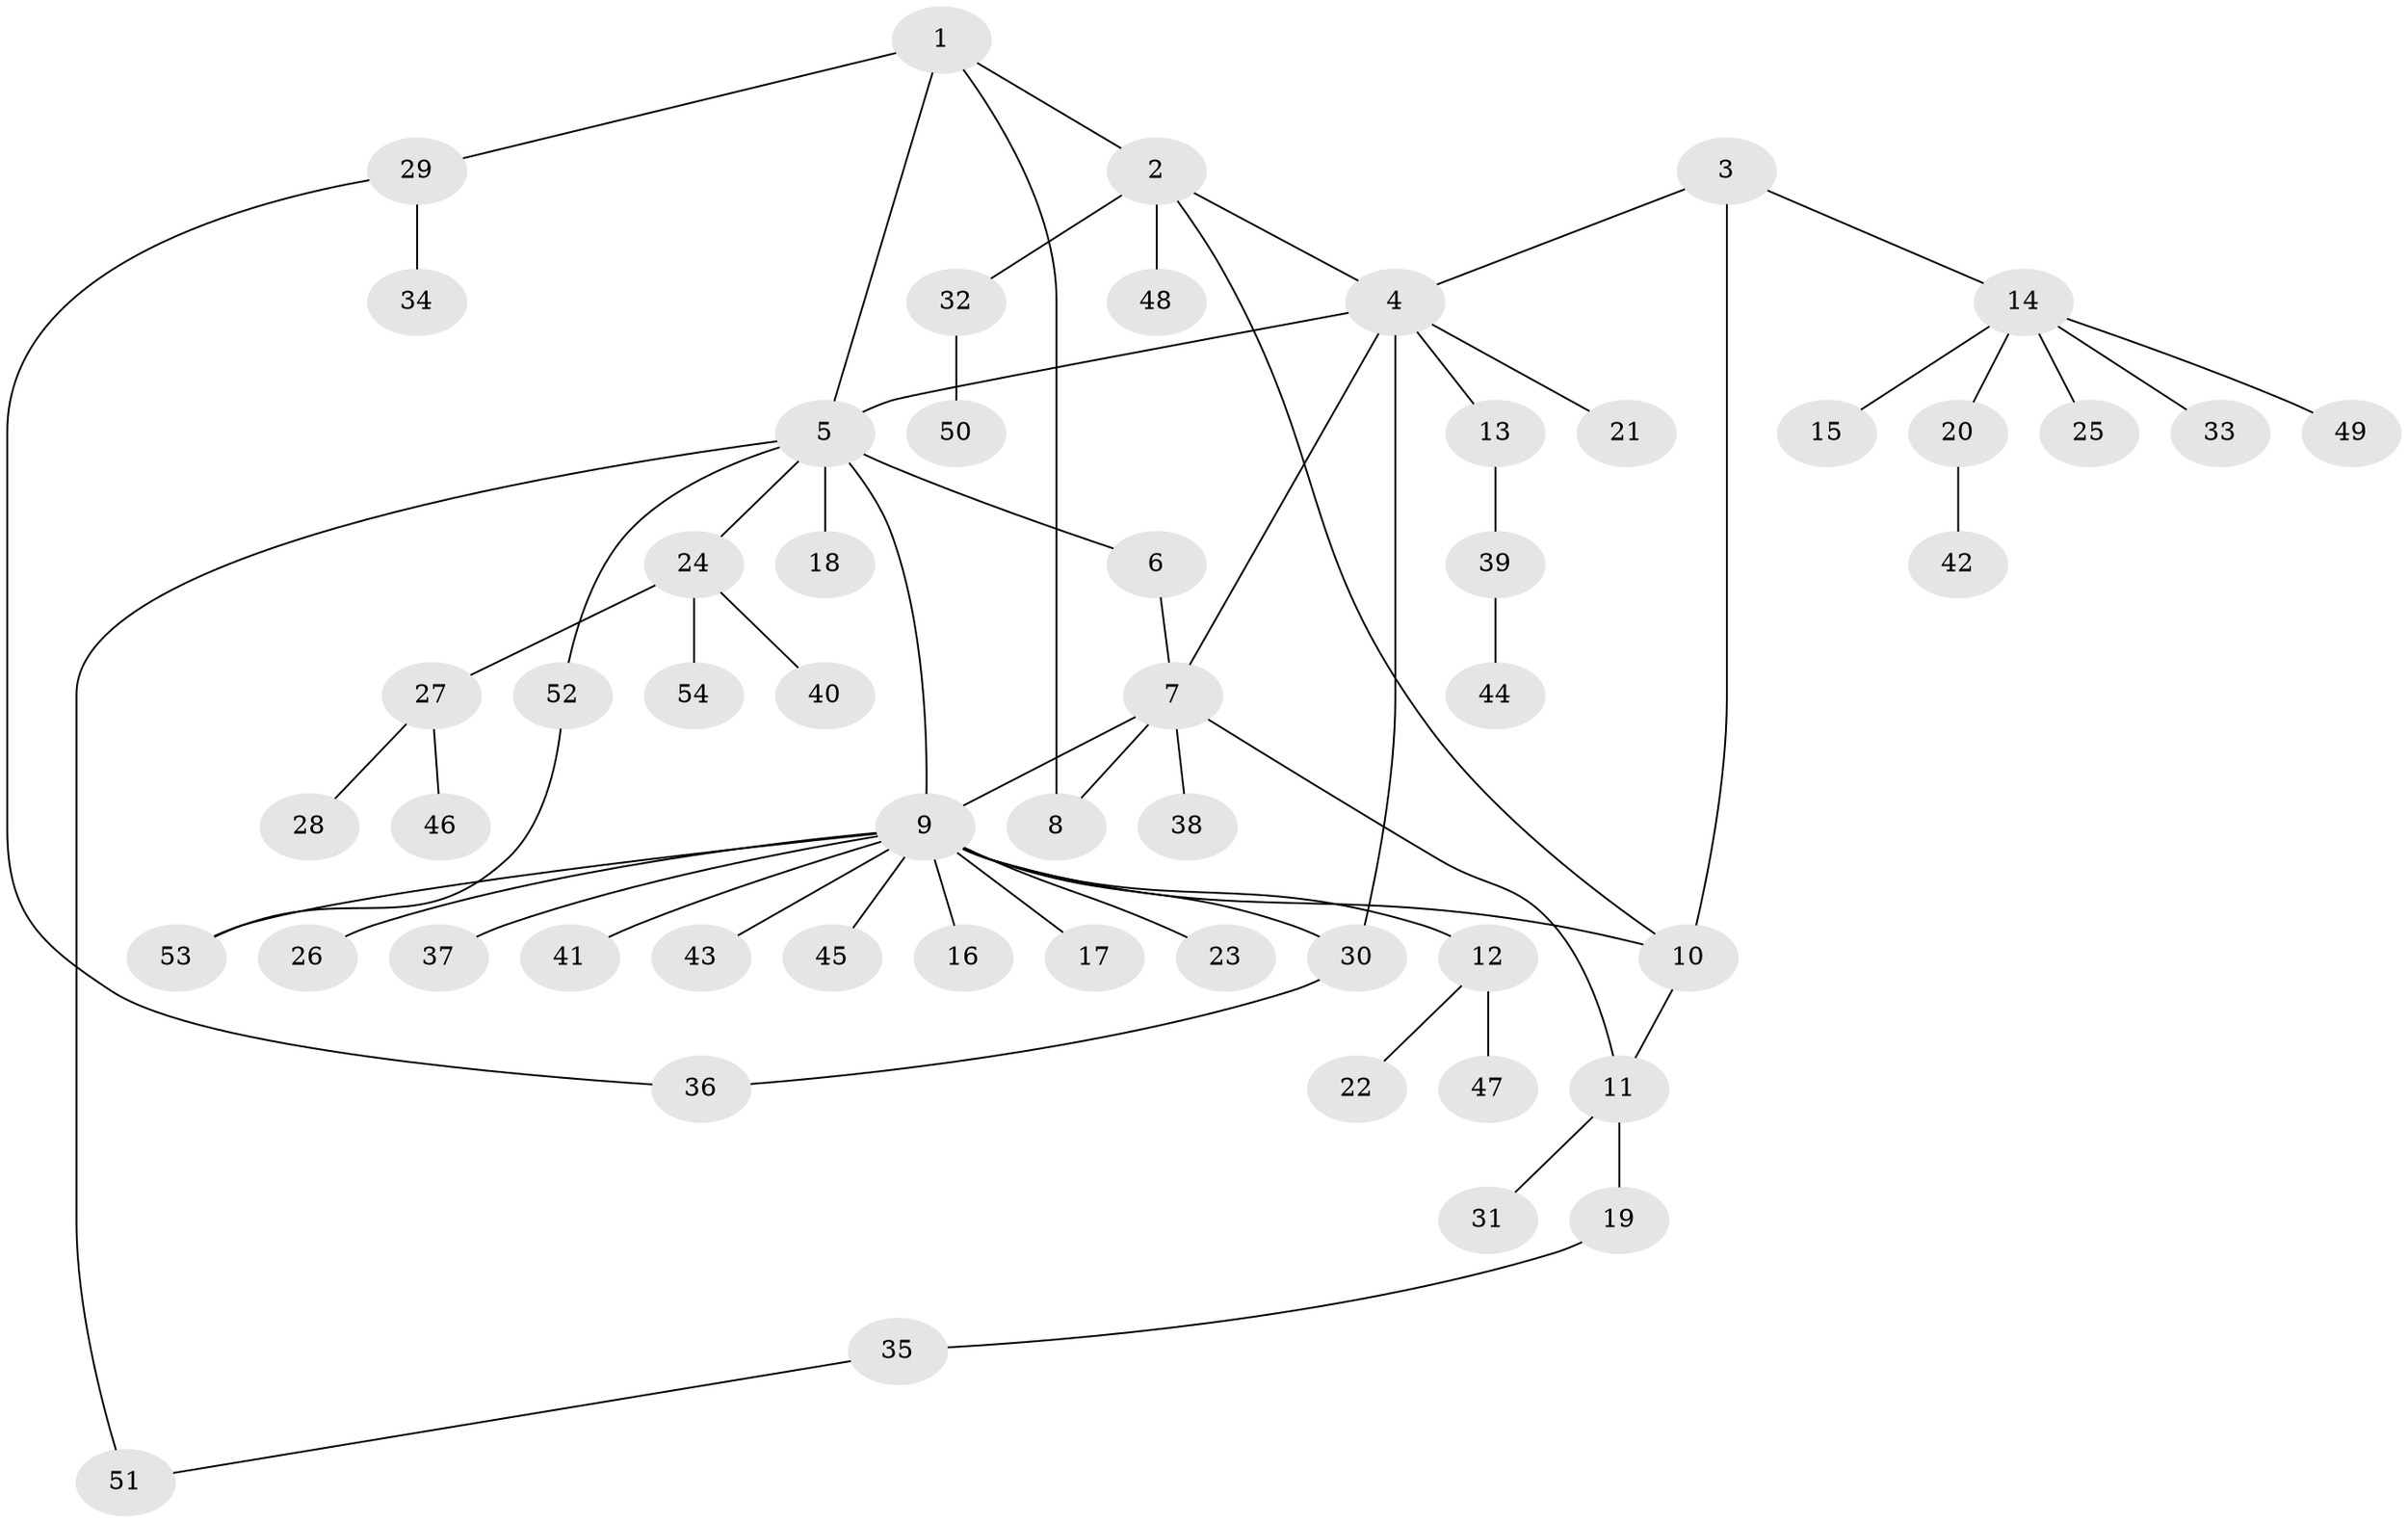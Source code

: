 // Generated by graph-tools (version 1.1) at 2025/26/03/09/25 03:26:38]
// undirected, 54 vertices, 64 edges
graph export_dot {
graph [start="1"]
  node [color=gray90,style=filled];
  1;
  2;
  3;
  4;
  5;
  6;
  7;
  8;
  9;
  10;
  11;
  12;
  13;
  14;
  15;
  16;
  17;
  18;
  19;
  20;
  21;
  22;
  23;
  24;
  25;
  26;
  27;
  28;
  29;
  30;
  31;
  32;
  33;
  34;
  35;
  36;
  37;
  38;
  39;
  40;
  41;
  42;
  43;
  44;
  45;
  46;
  47;
  48;
  49;
  50;
  51;
  52;
  53;
  54;
  1 -- 2;
  1 -- 5;
  1 -- 8;
  1 -- 29;
  2 -- 4;
  2 -- 10;
  2 -- 32;
  2 -- 48;
  3 -- 4;
  3 -- 10;
  3 -- 14;
  4 -- 5;
  4 -- 7;
  4 -- 13;
  4 -- 21;
  4 -- 30;
  5 -- 6;
  5 -- 9;
  5 -- 18;
  5 -- 24;
  5 -- 51;
  5 -- 52;
  6 -- 7;
  7 -- 8;
  7 -- 9;
  7 -- 11;
  7 -- 38;
  9 -- 10;
  9 -- 12;
  9 -- 16;
  9 -- 17;
  9 -- 23;
  9 -- 26;
  9 -- 30;
  9 -- 37;
  9 -- 41;
  9 -- 43;
  9 -- 45;
  9 -- 53;
  10 -- 11;
  11 -- 19;
  11 -- 31;
  12 -- 22;
  12 -- 47;
  13 -- 39;
  14 -- 15;
  14 -- 20;
  14 -- 25;
  14 -- 33;
  14 -- 49;
  19 -- 35;
  20 -- 42;
  24 -- 27;
  24 -- 40;
  24 -- 54;
  27 -- 28;
  27 -- 46;
  29 -- 34;
  29 -- 36;
  30 -- 36;
  32 -- 50;
  35 -- 51;
  39 -- 44;
  52 -- 53;
}
